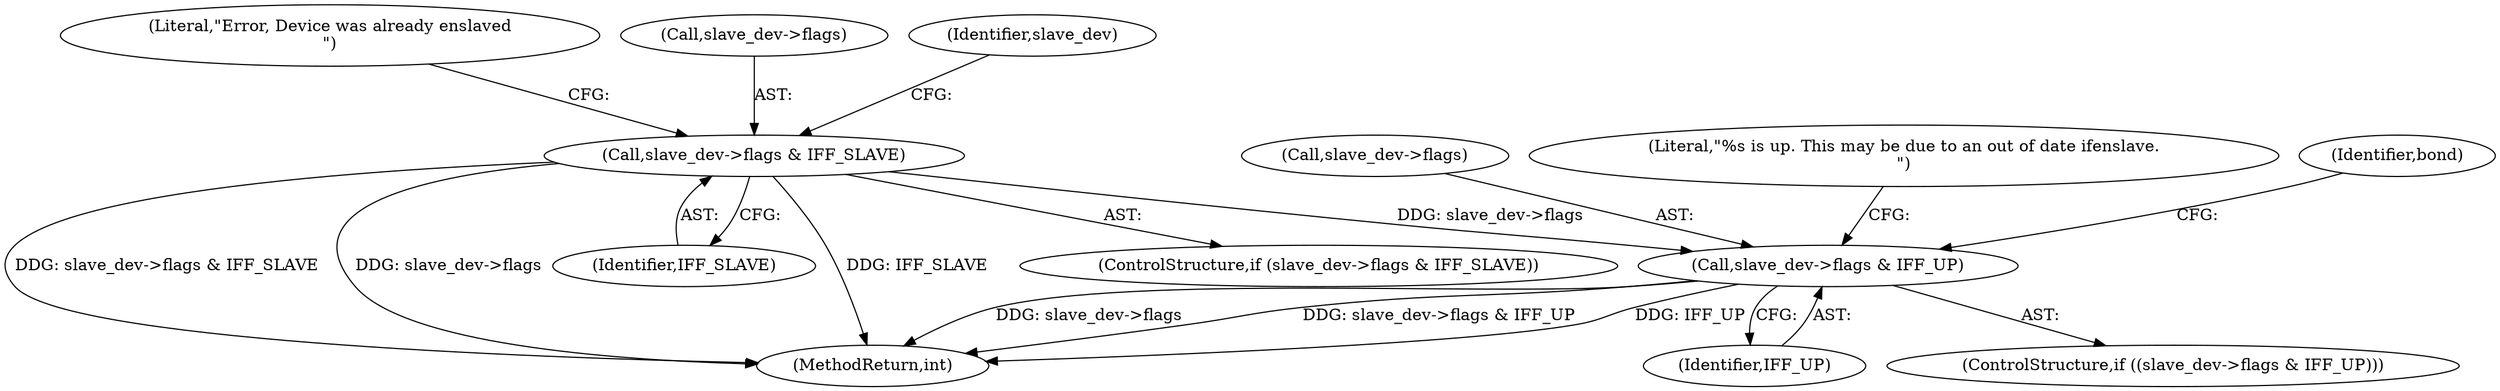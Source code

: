 digraph "0_linux_550fd08c2cebad61c548def135f67aba284c6162_0@pointer" {
"1000251" [label="(Call,slave_dev->flags & IFF_UP)"];
"1000186" [label="(Call,slave_dev->flags & IFF_SLAVE)"];
"1000186" [label="(Call,slave_dev->flags & IFF_SLAVE)"];
"1001091" [label="(MethodReturn,int)"];
"1000252" [label="(Call,slave_dev->flags)"];
"1000185" [label="(ControlStructure,if (slave_dev->flags & IFF_SLAVE))"];
"1000193" [label="(Literal,\"Error, Device was already enslaved\n\")"];
"1000251" [label="(Call,slave_dev->flags & IFF_UP)"];
"1000190" [label="(Identifier,IFF_SLAVE)"];
"1000250" [label="(ControlStructure,if ((slave_dev->flags & IFF_UP)))"];
"1000187" [label="(Call,slave_dev->flags)"];
"1000200" [label="(Identifier,slave_dev)"];
"1000258" [label="(Literal,\"%s is up. This may be due to an out of date ifenslave.\n\")"];
"1000255" [label="(Identifier,IFF_UP)"];
"1000270" [label="(Identifier,bond)"];
"1000251" -> "1000250"  [label="AST: "];
"1000251" -> "1000255"  [label="CFG: "];
"1000252" -> "1000251"  [label="AST: "];
"1000255" -> "1000251"  [label="AST: "];
"1000258" -> "1000251"  [label="CFG: "];
"1000270" -> "1000251"  [label="CFG: "];
"1000251" -> "1001091"  [label="DDG: slave_dev->flags & IFF_UP"];
"1000251" -> "1001091"  [label="DDG: IFF_UP"];
"1000251" -> "1001091"  [label="DDG: slave_dev->flags"];
"1000186" -> "1000251"  [label="DDG: slave_dev->flags"];
"1000186" -> "1000185"  [label="AST: "];
"1000186" -> "1000190"  [label="CFG: "];
"1000187" -> "1000186"  [label="AST: "];
"1000190" -> "1000186"  [label="AST: "];
"1000193" -> "1000186"  [label="CFG: "];
"1000200" -> "1000186"  [label="CFG: "];
"1000186" -> "1001091"  [label="DDG: slave_dev->flags & IFF_SLAVE"];
"1000186" -> "1001091"  [label="DDG: slave_dev->flags"];
"1000186" -> "1001091"  [label="DDG: IFF_SLAVE"];
}
